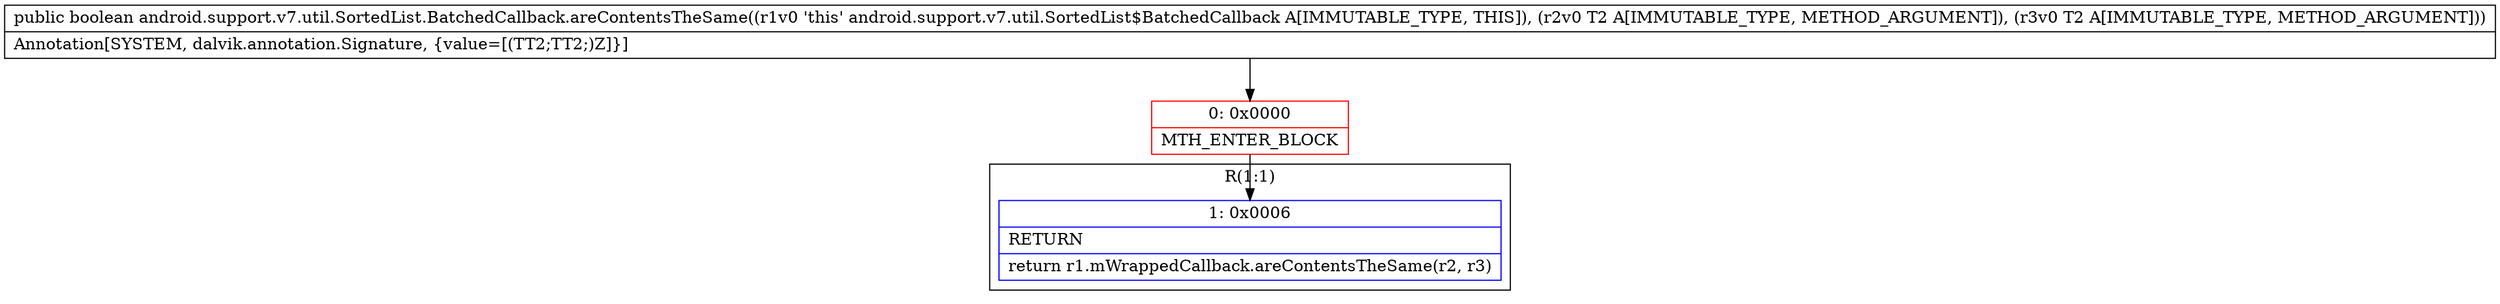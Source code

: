 digraph "CFG forandroid.support.v7.util.SortedList.BatchedCallback.areContentsTheSame(Ljava\/lang\/Object;Ljava\/lang\/Object;)Z" {
subgraph cluster_Region_609592715 {
label = "R(1:1)";
node [shape=record,color=blue];
Node_1 [shape=record,label="{1\:\ 0x0006|RETURN\l|return r1.mWrappedCallback.areContentsTheSame(r2, r3)\l}"];
}
Node_0 [shape=record,color=red,label="{0\:\ 0x0000|MTH_ENTER_BLOCK\l}"];
MethodNode[shape=record,label="{public boolean android.support.v7.util.SortedList.BatchedCallback.areContentsTheSame((r1v0 'this' android.support.v7.util.SortedList$BatchedCallback A[IMMUTABLE_TYPE, THIS]), (r2v0 T2 A[IMMUTABLE_TYPE, METHOD_ARGUMENT]), (r3v0 T2 A[IMMUTABLE_TYPE, METHOD_ARGUMENT]))  | Annotation[SYSTEM, dalvik.annotation.Signature, \{value=[(TT2;TT2;)Z]\}]\l}"];
MethodNode -> Node_0;
Node_0 -> Node_1;
}

